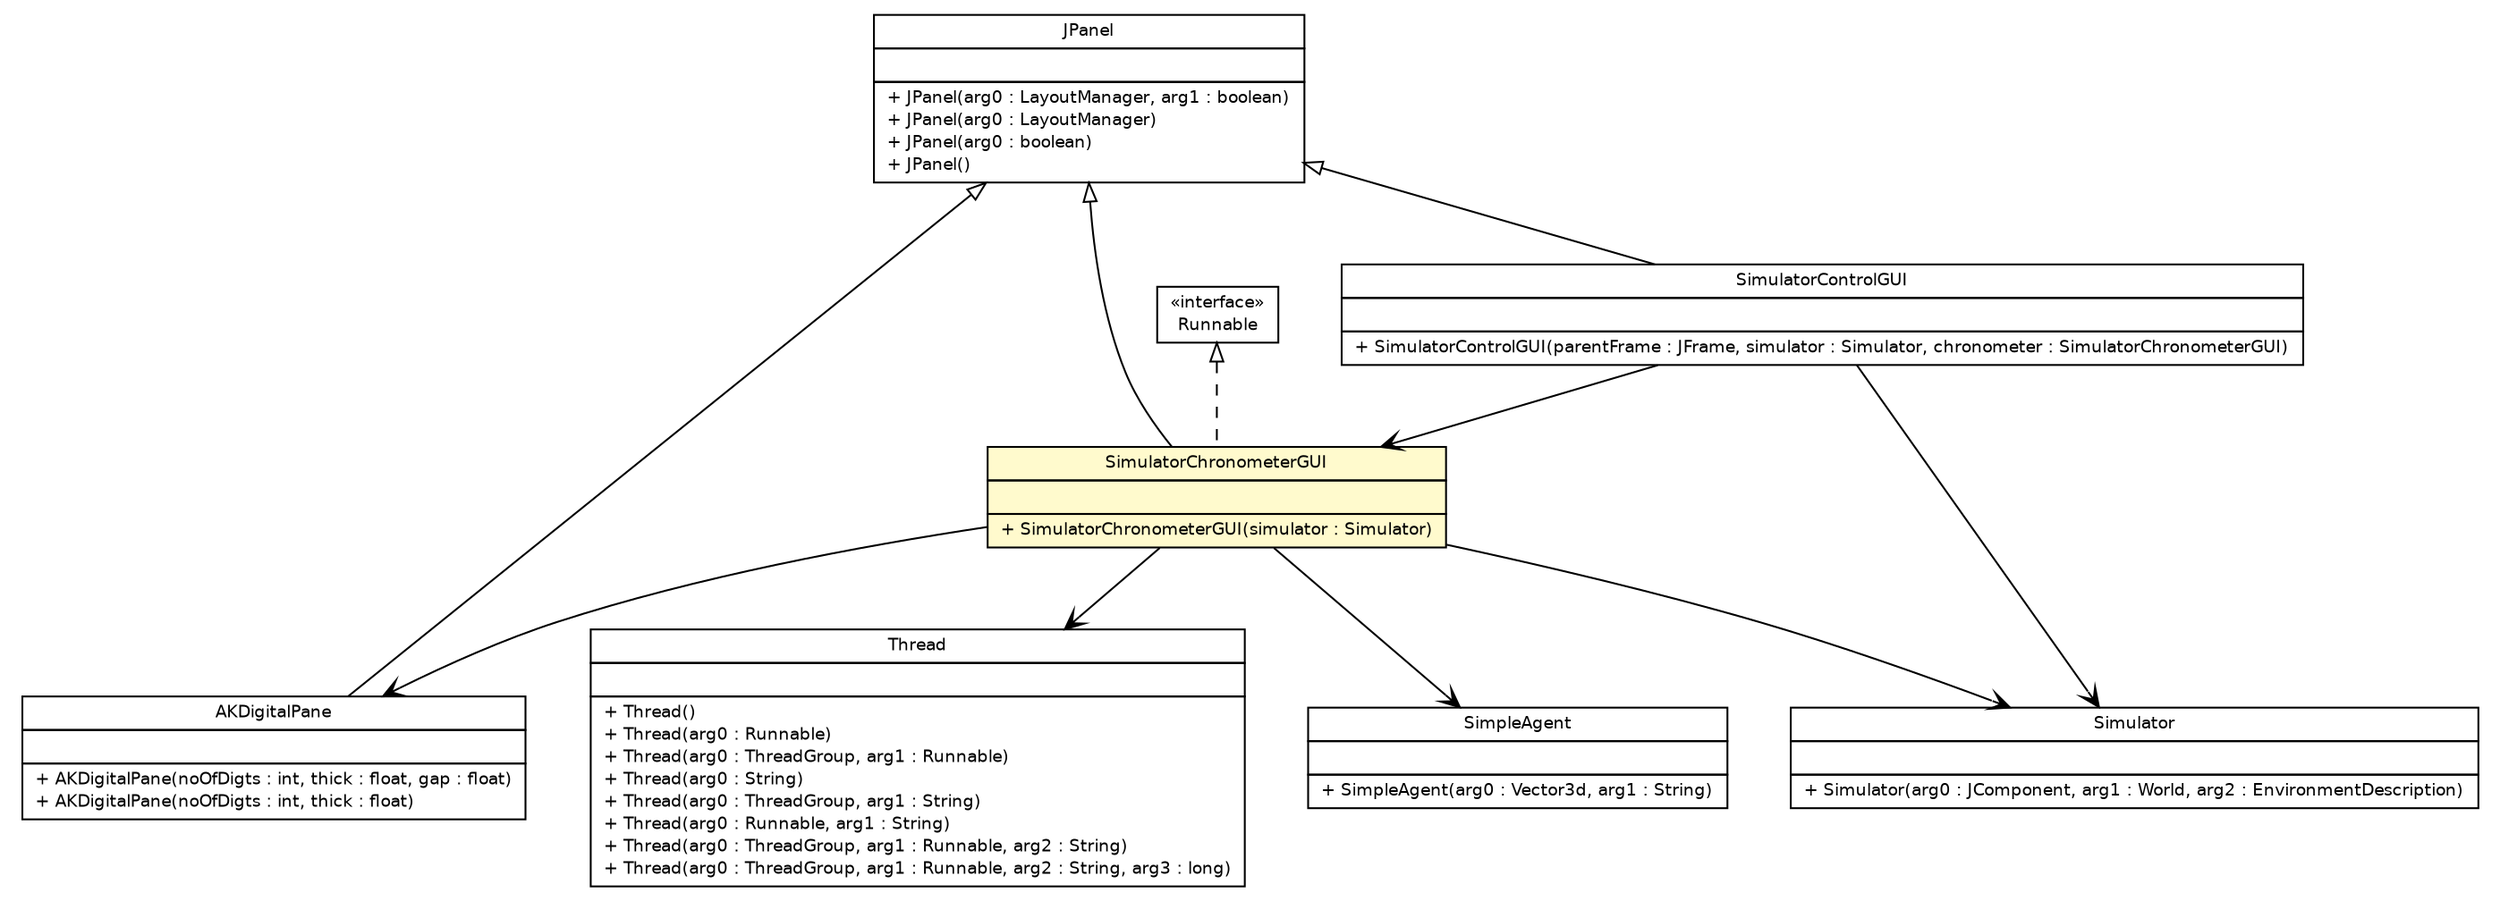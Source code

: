 #!/usr/local/bin/dot
#
# Class diagram 
# Generated by UMLGraph version 5.1 (http://www.umlgraph.org/)
#

digraph G {
	edge [fontname="Helvetica",fontsize=10,labelfontname="Helvetica",labelfontsize=10];
	node [fontname="Helvetica",fontsize=10,shape=plaintext];
	nodesep=0.25;
	ranksep=0.5;
	// es.upm.dit.gsi.gsilejos.simbad.gui.AKDigitalPane
	c402 [label=<<table title="es.upm.dit.gsi.gsilejos.simbad.gui.AKDigitalPane" border="0" cellborder="1" cellspacing="0" cellpadding="2" port="p" href="./AKDigitalPane.html">
		<tr><td><table border="0" cellspacing="0" cellpadding="1">
<tr><td align="center" balign="center"> AKDigitalPane </td></tr>
		</table></td></tr>
		<tr><td><table border="0" cellspacing="0" cellpadding="1">
<tr><td align="left" balign="left">  </td></tr>
		</table></td></tr>
		<tr><td><table border="0" cellspacing="0" cellpadding="1">
<tr><td align="left" balign="left"> + AKDigitalPane(noOfDigts : int, thick : float, gap : float) </td></tr>
<tr><td align="left" balign="left"> + AKDigitalPane(noOfDigts : int, thick : float) </td></tr>
		</table></td></tr>
		</table>>, fontname="Helvetica", fontcolor="black", fontsize=9.0];
	// es.upm.dit.gsi.gsilejos.simbad.gui.SimulatorChronometerGUI
	c403 [label=<<table title="es.upm.dit.gsi.gsilejos.simbad.gui.SimulatorChronometerGUI" border="0" cellborder="1" cellspacing="0" cellpadding="2" port="p" bgcolor="lemonChiffon" href="./SimulatorChronometerGUI.html">
		<tr><td><table border="0" cellspacing="0" cellpadding="1">
<tr><td align="center" balign="center"> SimulatorChronometerGUI </td></tr>
		</table></td></tr>
		<tr><td><table border="0" cellspacing="0" cellpadding="1">
<tr><td align="left" balign="left">  </td></tr>
		</table></td></tr>
		<tr><td><table border="0" cellspacing="0" cellpadding="1">
<tr><td align="left" balign="left"> + SimulatorChronometerGUI(simulator : Simulator) </td></tr>
		</table></td></tr>
		</table>>, fontname="Helvetica", fontcolor="black", fontsize=9.0];
	// es.upm.dit.gsi.gsilejos.simbad.gui.SimulatorControlGUI
	c405 [label=<<table title="es.upm.dit.gsi.gsilejos.simbad.gui.SimulatorControlGUI" border="0" cellborder="1" cellspacing="0" cellpadding="2" port="p" href="./SimulatorControlGUI.html">
		<tr><td><table border="0" cellspacing="0" cellpadding="1">
<tr><td align="center" balign="center"> SimulatorControlGUI </td></tr>
		</table></td></tr>
		<tr><td><table border="0" cellspacing="0" cellpadding="1">
<tr><td align="left" balign="left">  </td></tr>
		</table></td></tr>
		<tr><td><table border="0" cellspacing="0" cellpadding="1">
<tr><td align="left" balign="left"> + SimulatorControlGUI(parentFrame : JFrame, simulator : Simulator, chronometer : SimulatorChronometerGUI) </td></tr>
		</table></td></tr>
		</table>>, fontname="Helvetica", fontcolor="black", fontsize=9.0];
	//es.upm.dit.gsi.gsilejos.simbad.gui.AKDigitalPane extends javax.swing.JPanel
	c408:p -> c402:p [dir=back,arrowtail=empty];
	//es.upm.dit.gsi.gsilejos.simbad.gui.SimulatorChronometerGUI extends javax.swing.JPanel
	c408:p -> c403:p [dir=back,arrowtail=empty];
	//es.upm.dit.gsi.gsilejos.simbad.gui.SimulatorChronometerGUI implements java.lang.Runnable
	c409:p -> c403:p [dir=back,arrowtail=empty,style=dashed];
	//es.upm.dit.gsi.gsilejos.simbad.gui.SimulatorControlGUI extends javax.swing.JPanel
	c408:p -> c405:p [dir=back,arrowtail=empty];
	// es.upm.dit.gsi.gsilejos.simbad.gui.SimulatorChronometerGUI NAVASSOC es.upm.dit.gsi.gsilejos.simbad.gui.AKDigitalPane
	c403:p -> c402:p [taillabel="", label="", headlabel="", fontname="Helvetica", fontcolor="black", fontsize=10.0, color="black", arrowhead=open];
	// es.upm.dit.gsi.gsilejos.simbad.gui.SimulatorChronometerGUI NAVASSOC java.lang.Thread
	c403:p -> c410:p [taillabel="", label="", headlabel="", fontname="Helvetica", fontcolor="black", fontsize=10.0, color="black", arrowhead=open];
	// es.upm.dit.gsi.gsilejos.simbad.gui.SimulatorChronometerGUI NAVASSOC simbad.sim.Simulator
	c403:p -> c411:p [taillabel="", label="", headlabel="", fontname="Helvetica", fontcolor="black", fontsize=10.0, color="black", arrowhead=open];
	// es.upm.dit.gsi.gsilejos.simbad.gui.SimulatorChronometerGUI NAVASSOC simbad.sim.SimpleAgent
	c403:p -> c412:p [taillabel="", label="", headlabel="", fontname="Helvetica", fontcolor="black", fontsize=10.0, color="black", arrowhead=open];
	// es.upm.dit.gsi.gsilejos.simbad.gui.SimulatorControlGUI NAVASSOC simbad.sim.Simulator
	c405:p -> c411:p [taillabel="", label="", headlabel="", fontname="Helvetica", fontcolor="black", fontsize=10.0, color="black", arrowhead=open];
	// es.upm.dit.gsi.gsilejos.simbad.gui.SimulatorControlGUI NAVASSOC es.upm.dit.gsi.gsilejos.simbad.gui.SimulatorChronometerGUI
	c405:p -> c403:p [taillabel="", label="", headlabel="", fontname="Helvetica", fontcolor="black", fontsize=10.0, color="black", arrowhead=open];
	// java.lang.Runnable
	c409 [label=<<table title="java.lang.Runnable" border="0" cellborder="1" cellspacing="0" cellpadding="2" port="p" href="http://java.sun.com/j2se/1.4.2/docs/api/java/lang/Runnable.html">
		<tr><td><table border="0" cellspacing="0" cellpadding="1">
<tr><td align="center" balign="center"> &#171;interface&#187; </td></tr>
<tr><td align="center" balign="center"> Runnable </td></tr>
		</table></td></tr>
		</table>>, fontname="Helvetica", fontcolor="black", fontsize=9.0];
	// simbad.sim.Simulator
	c411 [label=<<table title="simbad.sim.Simulator" border="0" cellborder="1" cellspacing="0" cellpadding="2" port="p" href="http://java.sun.com/j2se/1.4.2/docs/api/simbad/sim/Simulator.html">
		<tr><td><table border="0" cellspacing="0" cellpadding="1">
<tr><td align="center" balign="center"> Simulator </td></tr>
		</table></td></tr>
		<tr><td><table border="0" cellspacing="0" cellpadding="1">
<tr><td align="left" balign="left">  </td></tr>
		</table></td></tr>
		<tr><td><table border="0" cellspacing="0" cellpadding="1">
<tr><td align="left" balign="left"> + Simulator(arg0 : JComponent, arg1 : World, arg2 : EnvironmentDescription) </td></tr>
		</table></td></tr>
		</table>>, fontname="Helvetica", fontcolor="black", fontsize=9.0];
	// java.lang.Thread
	c410 [label=<<table title="java.lang.Thread" border="0" cellborder="1" cellspacing="0" cellpadding="2" port="p" href="http://java.sun.com/j2se/1.4.2/docs/api/java/lang/Thread.html">
		<tr><td><table border="0" cellspacing="0" cellpadding="1">
<tr><td align="center" balign="center"> Thread </td></tr>
		</table></td></tr>
		<tr><td><table border="0" cellspacing="0" cellpadding="1">
<tr><td align="left" balign="left">  </td></tr>
		</table></td></tr>
		<tr><td><table border="0" cellspacing="0" cellpadding="1">
<tr><td align="left" balign="left"> + Thread() </td></tr>
<tr><td align="left" balign="left"> + Thread(arg0 : Runnable) </td></tr>
<tr><td align="left" balign="left"> + Thread(arg0 : ThreadGroup, arg1 : Runnable) </td></tr>
<tr><td align="left" balign="left"> + Thread(arg0 : String) </td></tr>
<tr><td align="left" balign="left"> + Thread(arg0 : ThreadGroup, arg1 : String) </td></tr>
<tr><td align="left" balign="left"> + Thread(arg0 : Runnable, arg1 : String) </td></tr>
<tr><td align="left" balign="left"> + Thread(arg0 : ThreadGroup, arg1 : Runnable, arg2 : String) </td></tr>
<tr><td align="left" balign="left"> + Thread(arg0 : ThreadGroup, arg1 : Runnable, arg2 : String, arg3 : long) </td></tr>
		</table></td></tr>
		</table>>, fontname="Helvetica", fontcolor="black", fontsize=9.0];
	// javax.swing.JPanel
	c408 [label=<<table title="javax.swing.JPanel" border="0" cellborder="1" cellspacing="0" cellpadding="2" port="p" href="http://java.sun.com/j2se/1.4.2/docs/api/javax/swing/JPanel.html">
		<tr><td><table border="0" cellspacing="0" cellpadding="1">
<tr><td align="center" balign="center"> JPanel </td></tr>
		</table></td></tr>
		<tr><td><table border="0" cellspacing="0" cellpadding="1">
<tr><td align="left" balign="left">  </td></tr>
		</table></td></tr>
		<tr><td><table border="0" cellspacing="0" cellpadding="1">
<tr><td align="left" balign="left"> + JPanel(arg0 : LayoutManager, arg1 : boolean) </td></tr>
<tr><td align="left" balign="left"> + JPanel(arg0 : LayoutManager) </td></tr>
<tr><td align="left" balign="left"> + JPanel(arg0 : boolean) </td></tr>
<tr><td align="left" balign="left"> + JPanel() </td></tr>
		</table></td></tr>
		</table>>, fontname="Helvetica", fontcolor="black", fontsize=9.0];
	// simbad.sim.SimpleAgent
	c412 [label=<<table title="simbad.sim.SimpleAgent" border="0" cellborder="1" cellspacing="0" cellpadding="2" port="p" href="http://java.sun.com/j2se/1.4.2/docs/api/simbad/sim/SimpleAgent.html">
		<tr><td><table border="0" cellspacing="0" cellpadding="1">
<tr><td align="center" balign="center"> SimpleAgent </td></tr>
		</table></td></tr>
		<tr><td><table border="0" cellspacing="0" cellpadding="1">
<tr><td align="left" balign="left">  </td></tr>
		</table></td></tr>
		<tr><td><table border="0" cellspacing="0" cellpadding="1">
<tr><td align="left" balign="left"> + SimpleAgent(arg0 : Vector3d, arg1 : String) </td></tr>
		</table></td></tr>
		</table>>, fontname="Helvetica", fontcolor="black", fontsize=9.0];
}

